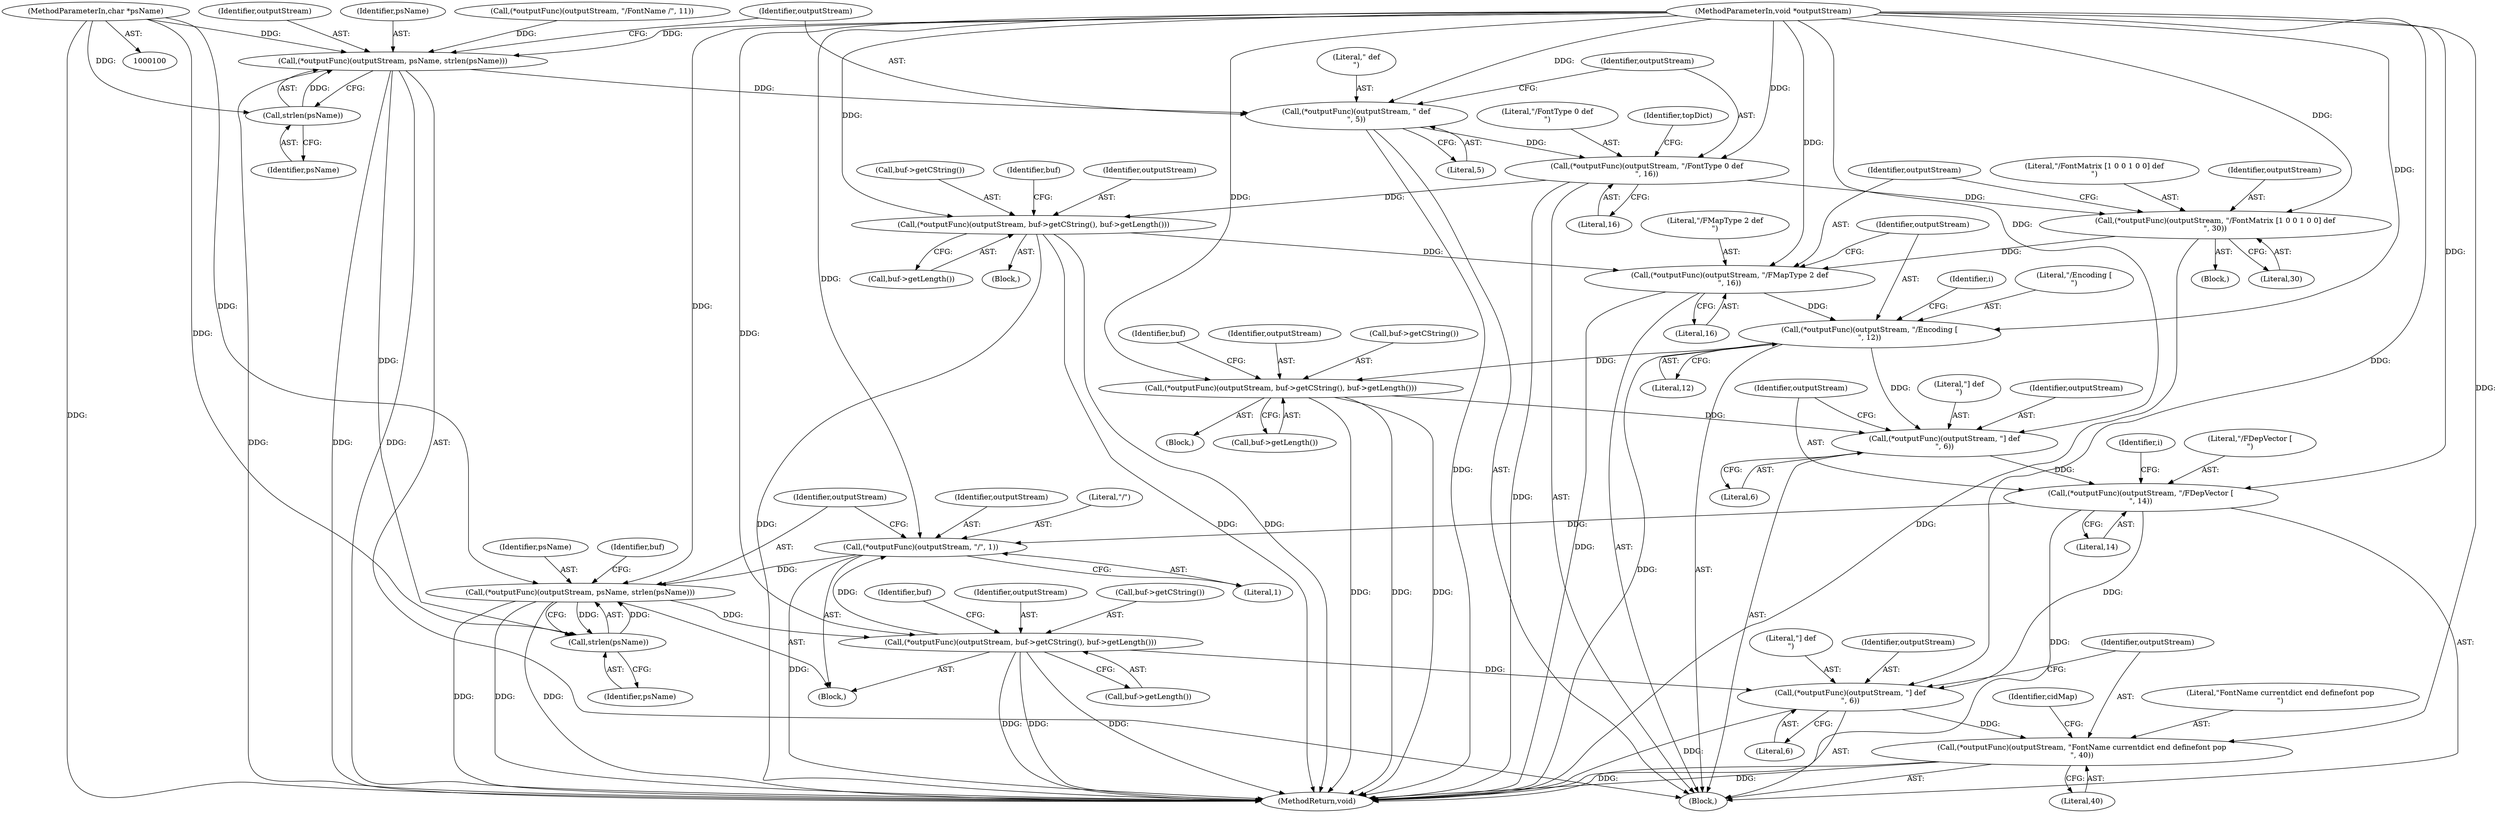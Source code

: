 digraph "0_poppler_da63c35549e8852a410946ab016a3f25ac701bdf@pointer" {
"1000101" [label="(MethodParameterIn,char *psName)"];
"1001328" [label="(Call,(*outputFunc)(outputStream, psName, strlen(psName)))"];
"1001333" [label="(Call,(*outputFunc)(outputStream, \" def\n\", 5))"];
"1001337" [label="(Call,(*outputFunc)(outputStream, \"/FontType 0 def\n\", 16))"];
"1001380" [label="(Call,(*outputFunc)(outputStream, buf->getCString(), buf->getLength()))"];
"1001392" [label="(Call,(*outputFunc)(outputStream, \"/FMapType 2 def\n\", 16))"];
"1001396" [label="(Call,(*outputFunc)(outputStream, \"/Encoding [\n\", 12))"];
"1001418" [label="(Call,(*outputFunc)(outputStream, buf->getCString(), buf->getLength()))"];
"1001424" [label="(Call,(*outputFunc)(outputStream, \"] def\n\", 6))"];
"1001428" [label="(Call,(*outputFunc)(outputStream, \"/FDepVector [\n\", 14))"];
"1001443" [label="(Call,(*outputFunc)(outputStream, \"/\", 1))"];
"1001447" [label="(Call,(*outputFunc)(outputStream, psName, strlen(psName)))"];
"1001450" [label="(Call,strlen(psName))"];
"1001459" [label="(Call,(*outputFunc)(outputStream, buf->getCString(), buf->getLength()))"];
"1001465" [label="(Call,(*outputFunc)(outputStream, \"] def\n\", 6))"];
"1001469" [label="(Call,(*outputFunc)(outputStream, \"FontName currentdict end definefont pop\n\", 40))"];
"1001388" [label="(Call,(*outputFunc)(outputStream, \"/FontMatrix [1 0 0 1 0 0] def\n\", 30))"];
"1001331" [label="(Call,strlen(psName))"];
"1001338" [label="(Identifier,outputStream)"];
"1001331" [label="(Call,strlen(psName))"];
"1001335" [label="(Literal,\" def\n\")"];
"1000105" [label="(MethodParameterIn,void *outputStream)"];
"1001334" [label="(Identifier,outputStream)"];
"1001339" [label="(Literal,\"/FontType 0 def\n\")"];
"1001420" [label="(Call,buf->getCString())"];
"1001423" [label="(Identifier,buf)"];
"1001467" [label="(Literal,\"] def\n\")"];
"1001328" [label="(Call,(*outputFunc)(outputStream, psName, strlen(psName)))"];
"1001393" [label="(Identifier,outputStream)"];
"1001472" [label="(Literal,40)"];
"1001466" [label="(Identifier,outputStream)"];
"1001389" [label="(Identifier,outputStream)"];
"1001469" [label="(Call,(*outputFunc)(outputStream, \"FontName currentdict end definefont pop\n\", 40))"];
"1001399" [label="(Literal,12)"];
"1001398" [label="(Literal,\"/Encoding [\n\")"];
"1001343" [label="(Identifier,topDict)"];
"1001402" [label="(Identifier,i)"];
"1001383" [label="(Call,buf->getLength())"];
"1001453" [label="(Identifier,buf)"];
"1001336" [label="(Literal,5)"];
"1001443" [label="(Call,(*outputFunc)(outputStream, \"/\", 1))"];
"1001385" [label="(Identifier,buf)"];
"1001392" [label="(Call,(*outputFunc)(outputStream, \"/FMapType 2 def\n\", 16))"];
"1001434" [label="(Identifier,i)"];
"1001465" [label="(Call,(*outputFunc)(outputStream, \"] def\n\", 6))"];
"1001447" [label="(Call,(*outputFunc)(outputStream, psName, strlen(psName)))"];
"1001445" [label="(Literal,\"/\")"];
"1001340" [label="(Literal,16)"];
"1001451" [label="(Identifier,psName)"];
"1001449" [label="(Identifier,psName)"];
"1001387" [label="(Block,)"];
"1001391" [label="(Literal,30)"];
"1001429" [label="(Identifier,outputStream)"];
"1001426" [label="(Literal,\"] def\n\")"];
"1001431" [label="(Literal,14)"];
"1001450" [label="(Call,strlen(psName))"];
"1001330" [label="(Identifier,psName)"];
"1001461" [label="(Call,buf->getCString())"];
"1001442" [label="(Block,)"];
"1001418" [label="(Call,(*outputFunc)(outputStream, buf->getCString(), buf->getLength()))"];
"1001390" [label="(Literal,\"/FontMatrix [1 0 0 1 0 0] def\n\")"];
"1001419" [label="(Identifier,outputStream)"];
"1001345" [label="(Block,)"];
"1001381" [label="(Identifier,outputStream)"];
"1001324" [label="(Call,(*outputFunc)(outputStream, \"/FontName /\", 11))"];
"1001329" [label="(Identifier,outputStream)"];
"1001382" [label="(Call,buf->getCString())"];
"1001446" [label="(Literal,1)"];
"1001448" [label="(Identifier,outputStream)"];
"1001459" [label="(Call,(*outputFunc)(outputStream, buf->getCString(), buf->getLength()))"];
"1001470" [label="(Identifier,outputStream)"];
"1001474" [label="(Identifier,cidMap)"];
"1001395" [label="(Literal,16)"];
"1001428" [label="(Call,(*outputFunc)(outputStream, \"/FDepVector [\n\", 14))"];
"1001397" [label="(Identifier,outputStream)"];
"1001388" [label="(Call,(*outputFunc)(outputStream, \"/FontMatrix [1 0 0 1 0 0] def\n\", 30))"];
"1001410" [label="(Block,)"];
"1001425" [label="(Identifier,outputStream)"];
"1001421" [label="(Call,buf->getLength())"];
"1001430" [label="(Literal,\"/FDepVector [\n\")"];
"1001468" [label="(Literal,6)"];
"1000106" [label="(Block,)"];
"1001380" [label="(Call,(*outputFunc)(outputStream, buf->getCString(), buf->getLength()))"];
"1001464" [label="(Identifier,buf)"];
"1001444" [label="(Identifier,outputStream)"];
"1000101" [label="(MethodParameterIn,char *psName)"];
"1001337" [label="(Call,(*outputFunc)(outputStream, \"/FontType 0 def\n\", 16))"];
"1001462" [label="(Call,buf->getLength())"];
"1001460" [label="(Identifier,outputStream)"];
"1001427" [label="(Literal,6)"];
"1001396" [label="(Call,(*outputFunc)(outputStream, \"/Encoding [\n\", 12))"];
"1001424" [label="(Call,(*outputFunc)(outputStream, \"] def\n\", 6))"];
"1001332" [label="(Identifier,psName)"];
"1001333" [label="(Call,(*outputFunc)(outputStream, \" def\n\", 5))"];
"1001394" [label="(Literal,\"/FMapType 2 def\n\")"];
"1001471" [label="(Literal,\"FontName currentdict end definefont pop\n\")"];
"1001475" [label="(MethodReturn,void)"];
"1000101" -> "1000100"  [label="AST: "];
"1000101" -> "1001475"  [label="DDG: "];
"1000101" -> "1001328"  [label="DDG: "];
"1000101" -> "1001331"  [label="DDG: "];
"1000101" -> "1001447"  [label="DDG: "];
"1000101" -> "1001450"  [label="DDG: "];
"1001328" -> "1000106"  [label="AST: "];
"1001328" -> "1001331"  [label="CFG: "];
"1001329" -> "1001328"  [label="AST: "];
"1001330" -> "1001328"  [label="AST: "];
"1001331" -> "1001328"  [label="AST: "];
"1001334" -> "1001328"  [label="CFG: "];
"1001328" -> "1001475"  [label="DDG: "];
"1001328" -> "1001475"  [label="DDG: "];
"1001328" -> "1001475"  [label="DDG: "];
"1001324" -> "1001328"  [label="DDG: "];
"1000105" -> "1001328"  [label="DDG: "];
"1001331" -> "1001328"  [label="DDG: "];
"1001328" -> "1001333"  [label="DDG: "];
"1001328" -> "1001450"  [label="DDG: "];
"1001333" -> "1000106"  [label="AST: "];
"1001333" -> "1001336"  [label="CFG: "];
"1001334" -> "1001333"  [label="AST: "];
"1001335" -> "1001333"  [label="AST: "];
"1001336" -> "1001333"  [label="AST: "];
"1001338" -> "1001333"  [label="CFG: "];
"1001333" -> "1001475"  [label="DDG: "];
"1000105" -> "1001333"  [label="DDG: "];
"1001333" -> "1001337"  [label="DDG: "];
"1001337" -> "1000106"  [label="AST: "];
"1001337" -> "1001340"  [label="CFG: "];
"1001338" -> "1001337"  [label="AST: "];
"1001339" -> "1001337"  [label="AST: "];
"1001340" -> "1001337"  [label="AST: "];
"1001343" -> "1001337"  [label="CFG: "];
"1001337" -> "1001475"  [label="DDG: "];
"1000105" -> "1001337"  [label="DDG: "];
"1001337" -> "1001380"  [label="DDG: "];
"1001337" -> "1001388"  [label="DDG: "];
"1001380" -> "1001345"  [label="AST: "];
"1001380" -> "1001383"  [label="CFG: "];
"1001381" -> "1001380"  [label="AST: "];
"1001382" -> "1001380"  [label="AST: "];
"1001383" -> "1001380"  [label="AST: "];
"1001385" -> "1001380"  [label="CFG: "];
"1001380" -> "1001475"  [label="DDG: "];
"1001380" -> "1001475"  [label="DDG: "];
"1001380" -> "1001475"  [label="DDG: "];
"1000105" -> "1001380"  [label="DDG: "];
"1001380" -> "1001392"  [label="DDG: "];
"1001392" -> "1000106"  [label="AST: "];
"1001392" -> "1001395"  [label="CFG: "];
"1001393" -> "1001392"  [label="AST: "];
"1001394" -> "1001392"  [label="AST: "];
"1001395" -> "1001392"  [label="AST: "];
"1001397" -> "1001392"  [label="CFG: "];
"1001392" -> "1001475"  [label="DDG: "];
"1001388" -> "1001392"  [label="DDG: "];
"1000105" -> "1001392"  [label="DDG: "];
"1001392" -> "1001396"  [label="DDG: "];
"1001396" -> "1000106"  [label="AST: "];
"1001396" -> "1001399"  [label="CFG: "];
"1001397" -> "1001396"  [label="AST: "];
"1001398" -> "1001396"  [label="AST: "];
"1001399" -> "1001396"  [label="AST: "];
"1001402" -> "1001396"  [label="CFG: "];
"1001396" -> "1001475"  [label="DDG: "];
"1000105" -> "1001396"  [label="DDG: "];
"1001396" -> "1001418"  [label="DDG: "];
"1001396" -> "1001424"  [label="DDG: "];
"1001418" -> "1001410"  [label="AST: "];
"1001418" -> "1001421"  [label="CFG: "];
"1001419" -> "1001418"  [label="AST: "];
"1001420" -> "1001418"  [label="AST: "];
"1001421" -> "1001418"  [label="AST: "];
"1001423" -> "1001418"  [label="CFG: "];
"1001418" -> "1001475"  [label="DDG: "];
"1001418" -> "1001475"  [label="DDG: "];
"1001418" -> "1001475"  [label="DDG: "];
"1000105" -> "1001418"  [label="DDG: "];
"1001418" -> "1001424"  [label="DDG: "];
"1001424" -> "1000106"  [label="AST: "];
"1001424" -> "1001427"  [label="CFG: "];
"1001425" -> "1001424"  [label="AST: "];
"1001426" -> "1001424"  [label="AST: "];
"1001427" -> "1001424"  [label="AST: "];
"1001429" -> "1001424"  [label="CFG: "];
"1000105" -> "1001424"  [label="DDG: "];
"1001424" -> "1001428"  [label="DDG: "];
"1001428" -> "1000106"  [label="AST: "];
"1001428" -> "1001431"  [label="CFG: "];
"1001429" -> "1001428"  [label="AST: "];
"1001430" -> "1001428"  [label="AST: "];
"1001431" -> "1001428"  [label="AST: "];
"1001434" -> "1001428"  [label="CFG: "];
"1001428" -> "1001475"  [label="DDG: "];
"1000105" -> "1001428"  [label="DDG: "];
"1001428" -> "1001443"  [label="DDG: "];
"1001428" -> "1001465"  [label="DDG: "];
"1001443" -> "1001442"  [label="AST: "];
"1001443" -> "1001446"  [label="CFG: "];
"1001444" -> "1001443"  [label="AST: "];
"1001445" -> "1001443"  [label="AST: "];
"1001446" -> "1001443"  [label="AST: "];
"1001448" -> "1001443"  [label="CFG: "];
"1001443" -> "1001475"  [label="DDG: "];
"1001459" -> "1001443"  [label="DDG: "];
"1000105" -> "1001443"  [label="DDG: "];
"1001443" -> "1001447"  [label="DDG: "];
"1001447" -> "1001442"  [label="AST: "];
"1001447" -> "1001450"  [label="CFG: "];
"1001448" -> "1001447"  [label="AST: "];
"1001449" -> "1001447"  [label="AST: "];
"1001450" -> "1001447"  [label="AST: "];
"1001453" -> "1001447"  [label="CFG: "];
"1001447" -> "1001475"  [label="DDG: "];
"1001447" -> "1001475"  [label="DDG: "];
"1001447" -> "1001475"  [label="DDG: "];
"1000105" -> "1001447"  [label="DDG: "];
"1001450" -> "1001447"  [label="DDG: "];
"1001447" -> "1001450"  [label="DDG: "];
"1001447" -> "1001459"  [label="DDG: "];
"1001450" -> "1001451"  [label="CFG: "];
"1001451" -> "1001450"  [label="AST: "];
"1001459" -> "1001442"  [label="AST: "];
"1001459" -> "1001462"  [label="CFG: "];
"1001460" -> "1001459"  [label="AST: "];
"1001461" -> "1001459"  [label="AST: "];
"1001462" -> "1001459"  [label="AST: "];
"1001464" -> "1001459"  [label="CFG: "];
"1001459" -> "1001475"  [label="DDG: "];
"1001459" -> "1001475"  [label="DDG: "];
"1001459" -> "1001475"  [label="DDG: "];
"1000105" -> "1001459"  [label="DDG: "];
"1001459" -> "1001465"  [label="DDG: "];
"1001465" -> "1000106"  [label="AST: "];
"1001465" -> "1001468"  [label="CFG: "];
"1001466" -> "1001465"  [label="AST: "];
"1001467" -> "1001465"  [label="AST: "];
"1001468" -> "1001465"  [label="AST: "];
"1001470" -> "1001465"  [label="CFG: "];
"1001465" -> "1001475"  [label="DDG: "];
"1000105" -> "1001465"  [label="DDG: "];
"1001465" -> "1001469"  [label="DDG: "];
"1001469" -> "1000106"  [label="AST: "];
"1001469" -> "1001472"  [label="CFG: "];
"1001470" -> "1001469"  [label="AST: "];
"1001471" -> "1001469"  [label="AST: "];
"1001472" -> "1001469"  [label="AST: "];
"1001474" -> "1001469"  [label="CFG: "];
"1001469" -> "1001475"  [label="DDG: "];
"1001469" -> "1001475"  [label="DDG: "];
"1000105" -> "1001469"  [label="DDG: "];
"1001388" -> "1001387"  [label="AST: "];
"1001388" -> "1001391"  [label="CFG: "];
"1001389" -> "1001388"  [label="AST: "];
"1001390" -> "1001388"  [label="AST: "];
"1001391" -> "1001388"  [label="AST: "];
"1001393" -> "1001388"  [label="CFG: "];
"1001388" -> "1001475"  [label="DDG: "];
"1000105" -> "1001388"  [label="DDG: "];
"1001331" -> "1001332"  [label="CFG: "];
"1001332" -> "1001331"  [label="AST: "];
}

